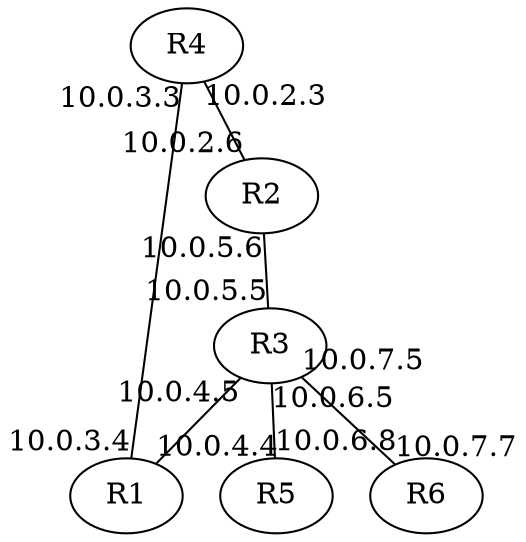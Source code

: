 strict graph {
		R4 -- R2 [headlabel="10.0.2.3" taillabel="10.0.2.6"]
		R4 -- R1 [headlabel="10.0.3.3" taillabel="10.0.3.4"]
		R2 -- R4 [headlabel="10.0.2.6" taillabel="10.0.2.3"]
		R2 -- R3 [headlabel="10.0.5.6" taillabel="10.0.5.5"]
		R3 -- R1 [headlabel="10.0.4.5" taillabel="10.0.4.4"]
		R3 -- R2 [headlabel="10.0.5.5" taillabel="10.0.5.6"]
		R3 -- R5 [headlabel="10.0.6.5" taillabel="10.0.6.8"]
		R3 -- R6 [headlabel="10.0.7.5" taillabel="10.0.7.7"]
		R1 -- R4 [headlabel="10.0.3.4" taillabel="10.0.3.3"]
		R1 -- R3 [headlabel="10.0.4.4" taillabel="10.0.4.5"]
		R5 -- R3 [headlabel="10.0.6.8" taillabel="10.0.6.5"]
		R6 -- R3 [headlabel="10.0.7.7" taillabel="10.0.7.5"]
}